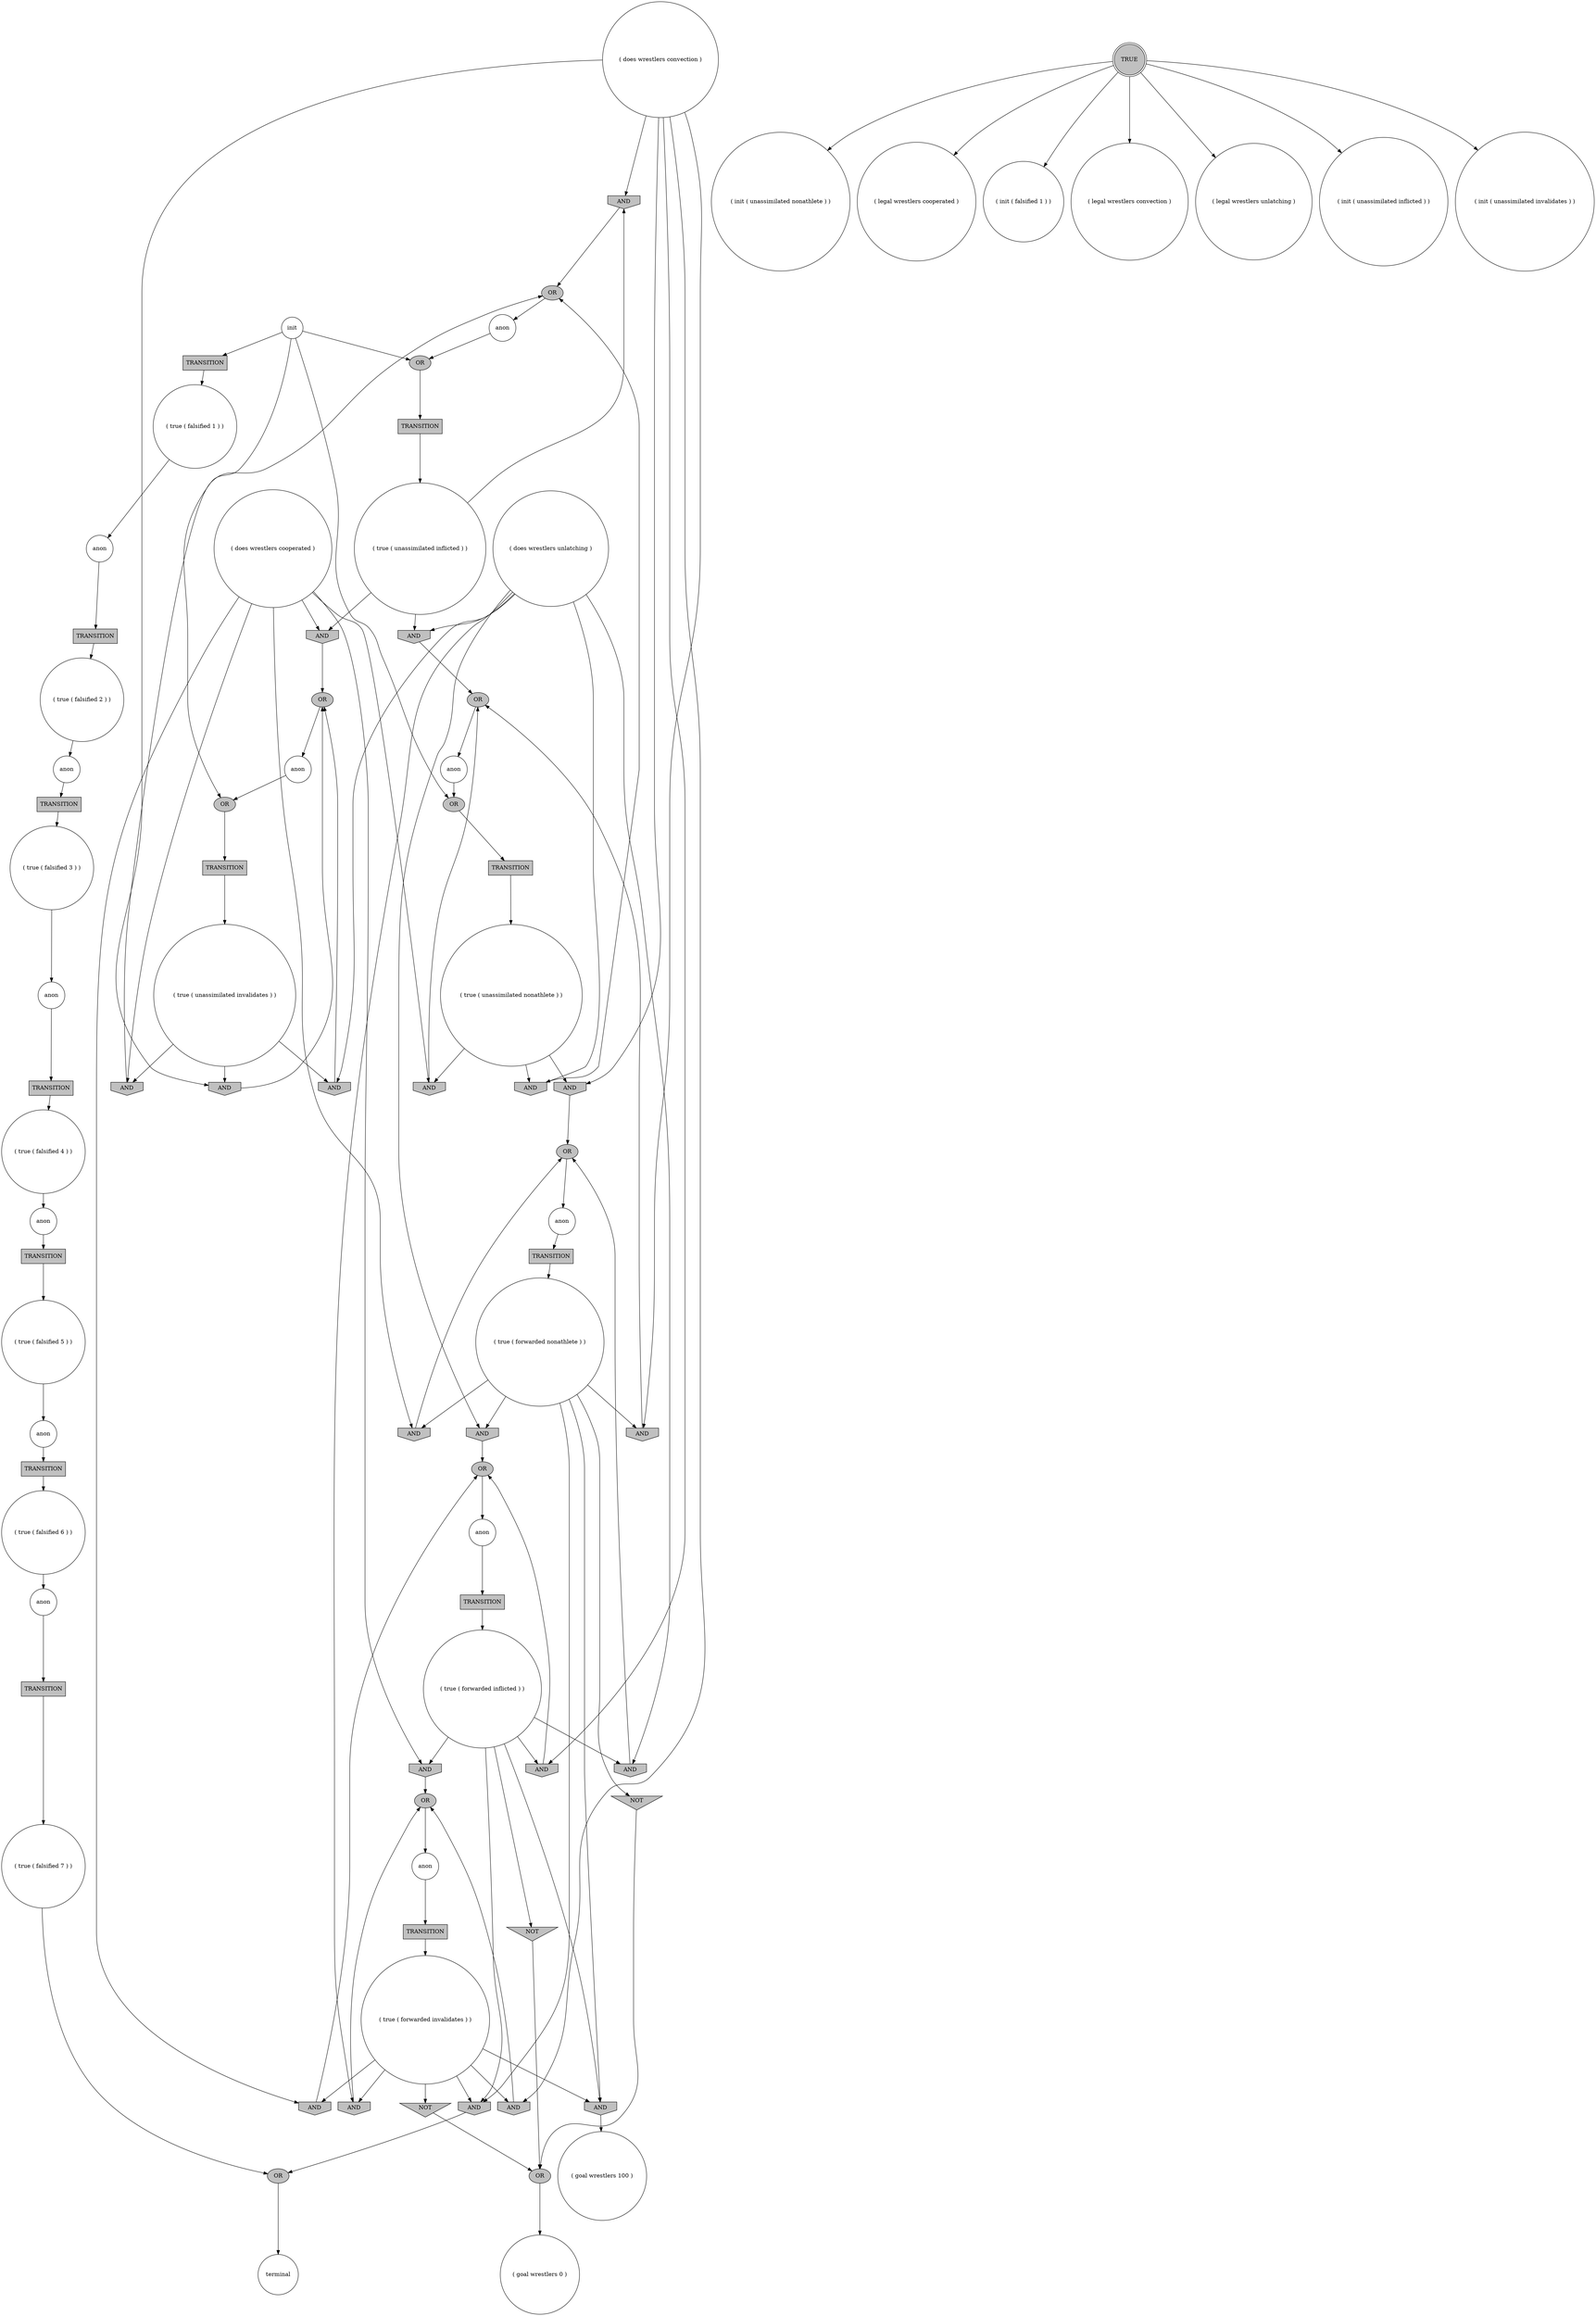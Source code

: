 digraph propNet
{
	"@3e4edccc"[shape=invhouse, style= filled, fillcolor=grey, label="AND"]; "@3e4edccc"->"@22ef2a5c"; 
	"@1659fddd"[shape=circle, style= filled, fillcolor=white, label="( does wrestlers cooperated )"]; "@1659fddd"->"@3858d8b9"; "@1659fddd"->"@393076d1"; "@1659fddd"->"@42cb3a79"; "@1659fddd"->"@514f40dc"; "@1659fddd"->"@48800b5d"; "@1659fddd"->"@7a35939a"; 
	"@3e214aa7"[shape=ellipse, style= filled, fillcolor=grey, label="OR"]; "@3e214aa7"->"@747227e0"; 
	"@5378c7ff"[shape=circle, style= filled, fillcolor=white, label="( true ( forwarded nonathlete ) )"]; "@5378c7ff"->"@51adad7f"; "@5378c7ff"->"@122faccc"; "@5378c7ff"->"@5bd89e6e"; "@5378c7ff"->"@1947b67b"; "@5378c7ff"->"@48800b5d"; "@5378c7ff"->"@1acbd7d5"; 
	"@17d1945a"[shape=invtriangle, style= filled, fillcolor=grey, label="NOT"]; "@17d1945a"->"@27f499d"; 
	"@2b3948a8"[shape=circle, style= filled, fillcolor=white, label="( does wrestlers unlatching )"]; "@2b3948a8"->"@19478216"; "@2b3948a8"->"@6f4c826e"; "@2b3948a8"->"@51adad7f"; "@2b3948a8"->"@321cc78b"; "@2b3948a8"->"@5f190ac3"; "@2b3948a8"->"@1747f2bb"; 
	"@747227e0"[shape=circle, style= filled, fillcolor=white, label="anon"]; "@747227e0"->"@5ac66496"; 
	"@10472d55"[shape=circle, style= filled, fillcolor=white, label="( does wrestlers convection )"]; "@10472d55"->"@4fd8e3a8"; "@10472d55"->"@3e4edccc"; "@10472d55"->"@122faccc"; "@10472d55"->"@6f55d8ad"; "@10472d55"->"@11fca505"; "@10472d55"->"@275b2417"; 
	"@1d25ee37"[shape=box, style= filled, fillcolor=grey, label="TRANSITION"]; "@1d25ee37"->"@5b7435a8"; 
	"@514f40dc"[shape=invhouse, style= filled, fillcolor=grey, label="AND"]; "@514f40dc"->"@675868e9"; 
	"@c964e02"[shape=ellipse, style= filled, fillcolor=grey, label="OR"]; "@c964e02"->"@13babcc3"; 
	"@321cc78b"[shape=invhouse, style= filled, fillcolor=grey, label="AND"]; "@321cc78b"->"@673e80ff"; 
	"@e18d000"[shape=ellipse, style= filled, fillcolor=grey, label="OR"]; "@e18d000"->"@37ceb22b"; 
	"@709dc887"[shape=ellipse, style= filled, fillcolor=grey, label="OR"]; "@709dc887"->"@18e8ad21"; 
	"@195d7746"[shape=circle, style= filled, fillcolor=white, label="( init ( unassimilated nonathlete ) )"]; 
	"@4b7643eb"[shape=circle, style= filled, fillcolor=white, label="anon"]; "@4b7643eb"->"@390daf12"; 
	"@48e6df78"[shape=circle, style= filled, fillcolor=white, label="( legal wrestlers cooperated )"]; 
	"@4b0b1995"[shape=box, style= filled, fillcolor=grey, label="TRANSITION"]; "@4b0b1995"->"@481c87eb"; 
	"@1acbd7d5"[shape=invtriangle, style= filled, fillcolor=grey, label="NOT"]; "@1acbd7d5"->"@27f499d"; 
	"@174a73d5"[shape=circle, style= filled, fillcolor=white, label="( true ( unassimilated inflicted ) )"]; "@174a73d5"->"@3e4edccc"; "@174a73d5"->"@5f190ac3"; "@174a73d5"->"@7a35939a"; 
	"@390daf12"[shape=box, style= filled, fillcolor=grey, label="TRANSITION"]; "@390daf12"->"@2d18502e"; 
	"@3d4837e9"[shape=ellipse, style= filled, fillcolor=grey, label="OR"]; "@3d4837e9"->"@2f738f27"; 
	"@58e731c5"[shape=circle, style= filled, fillcolor=white, label="anon"]; "@58e731c5"->"@3d4837e9"; 
	"@6f4c826e"[shape=invhouse, style= filled, fillcolor=grey, label="AND"]; "@6f4c826e"->"@22ef2a5c"; 
	"@609e30bb"[shape=circle, style= filled, fillcolor=white, label="( true ( falsified 7 ) )"]; "@609e30bb"->"@9ec99d7"; 
	"@ddaa67f"[shape=box, style= filled, fillcolor=grey, label="TRANSITION"]; "@ddaa67f"->"@728f25d"; 
	"@af4b352"[shape=circle, style= filled, fillcolor=white, label="( true ( falsified 4 ) )"]; "@af4b352"->"@4b7643eb"; 
	"@da0ae0d"[shape=circle, style= filled, fillcolor=white, label="anon"]; "@da0ae0d"->"@c964e02"; 
	"@7a35939a"[shape=invhouse, style= filled, fillcolor=grey, label="AND"]; "@7a35939a"->"@e18d000"; 
	"@1543b173"[shape=circle, style= filled, fillcolor=white, label="anon"]; "@1543b173"->"@7c93442b"; 
	"@675868e9"[shape=ellipse, style= filled, fillcolor=grey, label="OR"]; "@675868e9"->"@6f188558"; 
	"@42cb3a79"[shape=invhouse, style= filled, fillcolor=grey, label="AND"]; "@42cb3a79"->"@6ca8c344"; 
	"@22ef2a5c"[shape=ellipse, style= filled, fillcolor=grey, label="OR"]; "@22ef2a5c"->"@58e731c5"; 
	"@2d18502e"[shape=circle, style= filled, fillcolor=white, label="( true ( falsified 5 ) )"]; "@2d18502e"->"@22f04cb9"; 
	"@360ed1b8"[shape=circle, style= filled, fillcolor=white, label="terminal"]; 
	"@7b52d0e4"[shape=box, style= filled, fillcolor=grey, label="TRANSITION"]; "@7b52d0e4"->"@73714bca"; 
	"@5bd89e6e"[shape=invhouse, style= filled, fillcolor=grey, label="AND"]; "@5bd89e6e"->"@458d69c"; 
	"@7c93442b"[shape=box, style= filled, fillcolor=grey, label="TRANSITION"]; "@7c93442b"->"@5378c7ff"; 
	"@73714bca"[shape=circle, style= filled, fillcolor=white, label="( true ( forwarded invalidates ) )"]; "@73714bca"->"@19478216"; "@73714bca"->"@393076d1"; "@73714bca"->"@5bd89e6e"; "@73714bca"->"@1947b67b"; "@73714bca"->"@275b2417"; "@73714bca"->"@6a70222e"; 
	"@625b0760"[shape=circle, style= filled, fillcolor=white, label="( init ( falsified 1 ) )"]; 
	"@9ec99d7"[shape=ellipse, style= filled, fillcolor=grey, label="OR"]; "@9ec99d7"->"@360ed1b8"; 
	"@1947b67b"[shape=invhouse, style= filled, fillcolor=grey, label="AND"]; "@1947b67b"->"@9ec99d7"; 
	"@62fba4c6"[shape=circle, style= filled, fillcolor=white, label="( true ( forwarded inflicted ) )"]; "@62fba4c6"->"@514f40dc"; "@62fba4c6"->"@5bd89e6e"; "@62fba4c6"->"@321cc78b"; "@62fba4c6"->"@6f55d8ad"; "@62fba4c6"->"@17d1945a"; "@62fba4c6"->"@1947b67b"; 
	"@32521b12"[shape=doublecircle, style= filled, fillcolor=grey, label="TRUE"]; "@32521b12"->"@260dc75f"; "@32521b12"->"@3a736837"; "@32521b12"->"@4a5c652"; "@32521b12"->"@195d7746"; "@32521b12"->"@625b0760"; "@32521b12"->"@76ad49e0"; "@32521b12"->"@48e6df78"; 
	"@6f188558"[shape=circle, style= filled, fillcolor=white, label="anon"]; "@6f188558"->"@7b52d0e4"; 
	"@673e80ff"[shape=ellipse, style= filled, fillcolor=grey, label="OR"]; "@673e80ff"->"@1543b173"; 
	"@7814c256"[shape=circle, style= filled, fillcolor=white, label="( true ( unassimilated nonathlete ) )"]; "@7814c256"->"@4fd8e3a8"; "@7814c256"->"@6f4c826e"; "@7814c256"->"@42cb3a79"; 
	"@371d4fde"[shape=circle, style= filled, fillcolor=white, label="anon"]; "@371d4fde"->"@4b0b1995"; 
	"@458d69c"[shape=circle, style= filled, fillcolor=white, label="( goal wrestlers 100 )"]; 
	"@3a736837"[shape=circle, style= filled, fillcolor=white, label="( legal wrestlers unlatching )"]; 
	"@50869340"[shape=box, style= filled, fillcolor=grey, label="TRANSITION"]; "@50869340"->"@af4b352"; 
	"@40016bc6"[shape=circle, style= filled, fillcolor=white, label="anon"]; "@40016bc6"->"@3c12c1f9"; 
	"@286defa4"[shape=circle, style= filled, fillcolor=white, label="anon"]; "@286defa4"->"@3ef1f11d"; 
	"@22f04cb9"[shape=circle, style= filled, fillcolor=white, label="anon"]; "@22f04cb9"->"@ddaa67f"; 
	"@18e8ad21"[shape=box, style= filled, fillcolor=grey, label="TRANSITION"]; "@18e8ad21"->"@591cb34a"; 
	"@275b2417"[shape=invhouse, style= filled, fillcolor=grey, label="AND"]; "@275b2417"->"@675868e9"; 
	"@76ad49e0"[shape=circle, style= filled, fillcolor=white, label="( init ( unassimilated invalidates ) )"]; 
	"@5ac66496"[shape=box, style= filled, fillcolor=grey, label="TRANSITION"]; "@5ac66496"->"@62fba4c6"; 
	"@19478216"[shape=invhouse, style= filled, fillcolor=grey, label="AND"]; "@19478216"->"@675868e9"; 
	"@260dc75f"[shape=circle, style= filled, fillcolor=white, label="( legal wrestlers convection )"]; 
	"@51adad7f"[shape=invhouse, style= filled, fillcolor=grey, label="AND"]; "@51adad7f"->"@3e214aa7"; 
	"@2f738f27"[shape=box, style= filled, fillcolor=grey, label="TRANSITION"]; "@2f738f27"->"@174a73d5"; 
	"@591cb34a"[shape=circle, style= filled, fillcolor=white, label="( true ( unassimilated invalidates ) )"]; "@591cb34a"->"@3858d8b9"; "@591cb34a"->"@11fca505"; "@591cb34a"->"@1747f2bb"; 
	"@43ca4e90"[shape=circle, style= filled, fillcolor=white, label="anon"]; "@43ca4e90"->"@50869340"; 
	"@5f190ac3"[shape=invhouse, style= filled, fillcolor=grey, label="AND"]; "@5f190ac3"->"@6ca8c344"; 
	"@69757aae"[shape=circle, style= filled, fillcolor=white, label="( goal wrestlers 0 )"]; 
	"@5b7435a8"[shape=circle, style= filled, fillcolor=white, label="( true ( falsified 1 ) )"]; "@5b7435a8"->"@371d4fde"; 
	"@48800b5d"[shape=invhouse, style= filled, fillcolor=grey, label="AND"]; "@48800b5d"->"@673e80ff"; 
	"@6a70222e"[shape=invtriangle, style= filled, fillcolor=grey, label="NOT"]; "@6a70222e"->"@27f499d"; 
	"@3858d8b9"[shape=invhouse, style= filled, fillcolor=grey, label="AND"]; "@3858d8b9"->"@22ef2a5c"; 
	"@393076d1"[shape=invhouse, style= filled, fillcolor=grey, label="AND"]; "@393076d1"->"@3e214aa7"; 
	"@27f499d"[shape=ellipse, style= filled, fillcolor=grey, label="OR"]; "@27f499d"->"@69757aae"; 
	"@122faccc"[shape=invhouse, style= filled, fillcolor=grey, label="AND"]; "@122faccc"->"@6ca8c344"; 
	"@37ceb22b"[shape=circle, style= filled, fillcolor=white, label="anon"]; "@37ceb22b"->"@709dc887"; 
	"@3c12c1f9"[shape=box, style= filled, fillcolor=grey, label="TRANSITION"]; "@3c12c1f9"->"@7ed4a16"; 
	"@3ef1f11d"[shape=box, style= filled, fillcolor=grey, label="TRANSITION"]; "@3ef1f11d"->"@609e30bb"; 
	"@6ca8c344"[shape=ellipse, style= filled, fillcolor=grey, label="OR"]; "@6ca8c344"->"@da0ae0d"; 
	"@4fd8e3a8"[shape=invhouse, style= filled, fillcolor=grey, label="AND"]; "@4fd8e3a8"->"@673e80ff"; 
	"@728f25d"[shape=circle, style= filled, fillcolor=white, label="( true ( falsified 6 ) )"]; "@728f25d"->"@286defa4"; 
	"@481c87eb"[shape=circle, style= filled, fillcolor=white, label="( true ( falsified 2 ) )"]; "@481c87eb"->"@40016bc6"; 
	"@4a5c652"[shape=circle, style= filled, fillcolor=white, label="( init ( unassimilated inflicted ) )"]; 
	"@6f55d8ad"[shape=invhouse, style= filled, fillcolor=grey, label="AND"]; "@6f55d8ad"->"@3e214aa7"; 
	"@2e1c5664"[shape=circle, style= filled, fillcolor=white, label="init"]; "@2e1c5664"->"@3d4837e9"; "@2e1c5664"->"@1d25ee37"; "@2e1c5664"->"@c964e02"; "@2e1c5664"->"@709dc887"; 
	"@13babcc3"[shape=box, style= filled, fillcolor=grey, label="TRANSITION"]; "@13babcc3"->"@7814c256"; 
	"@11fca505"[shape=invhouse, style= filled, fillcolor=grey, label="AND"]; "@11fca505"->"@e18d000"; 
	"@7ed4a16"[shape=circle, style= filled, fillcolor=white, label="( true ( falsified 3 ) )"]; "@7ed4a16"->"@43ca4e90"; 
	"@1747f2bb"[shape=invhouse, style= filled, fillcolor=grey, label="AND"]; "@1747f2bb"->"@e18d000"; 
}